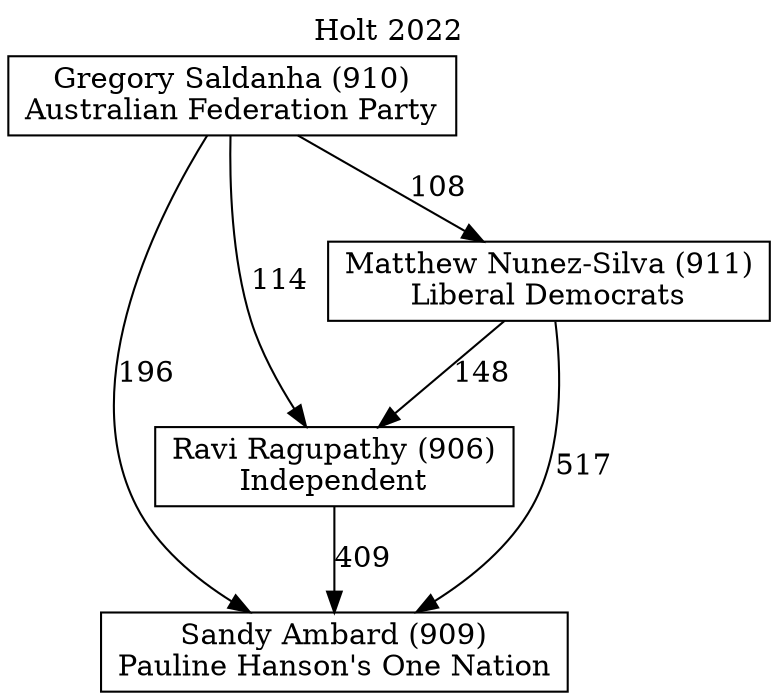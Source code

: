 // House preference flow
digraph "Sandy Ambard (909)_Holt_2022" {
	graph [label="Holt 2022" labelloc=t mclimit=2]
	node [shape=box]
	"Sandy Ambard (909)" [label="Sandy Ambard (909)
Pauline Hanson's One Nation"]
	"Ravi Ragupathy (906)" [label="Ravi Ragupathy (906)
Independent"]
	"Matthew Nunez-Silva (911)" [label="Matthew Nunez-Silva (911)
Liberal Democrats"]
	"Gregory Saldanha (910)" [label="Gregory Saldanha (910)
Australian Federation Party"]
	"Ravi Ragupathy (906)" -> "Sandy Ambard (909)" [label=409]
	"Matthew Nunez-Silva (911)" -> "Ravi Ragupathy (906)" [label=148]
	"Gregory Saldanha (910)" -> "Matthew Nunez-Silva (911)" [label=108]
	"Matthew Nunez-Silva (911)" -> "Sandy Ambard (909)" [label=517]
	"Gregory Saldanha (910)" -> "Sandy Ambard (909)" [label=196]
	"Gregory Saldanha (910)" -> "Ravi Ragupathy (906)" [label=114]
}
